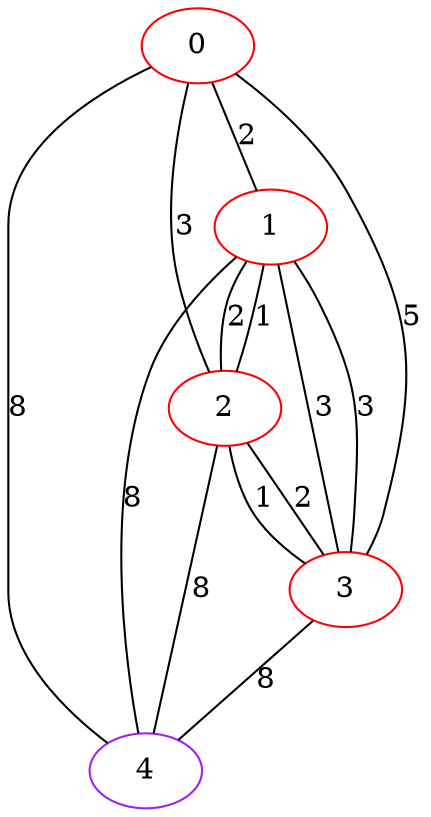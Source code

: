 graph "" {
0 [color=red, weight=1];
1 [color=red, weight=1];
2 [color=red, weight=1];
3 [color=red, weight=1];
4 [color=purple, weight=4];
0 -- 1  [key=0, label=2];
0 -- 2  [key=0, label=3];
0 -- 3  [key=0, label=5];
0 -- 4  [key=0, label=8];
1 -- 2  [key=0, label=2];
1 -- 2  [key=1, label=1];
1 -- 3  [key=0, label=3];
1 -- 3  [key=1, label=3];
1 -- 4  [key=0, label=8];
2 -- 3  [key=0, label=1];
2 -- 3  [key=1, label=2];
2 -- 4  [key=0, label=8];
3 -- 4  [key=0, label=8];
}
